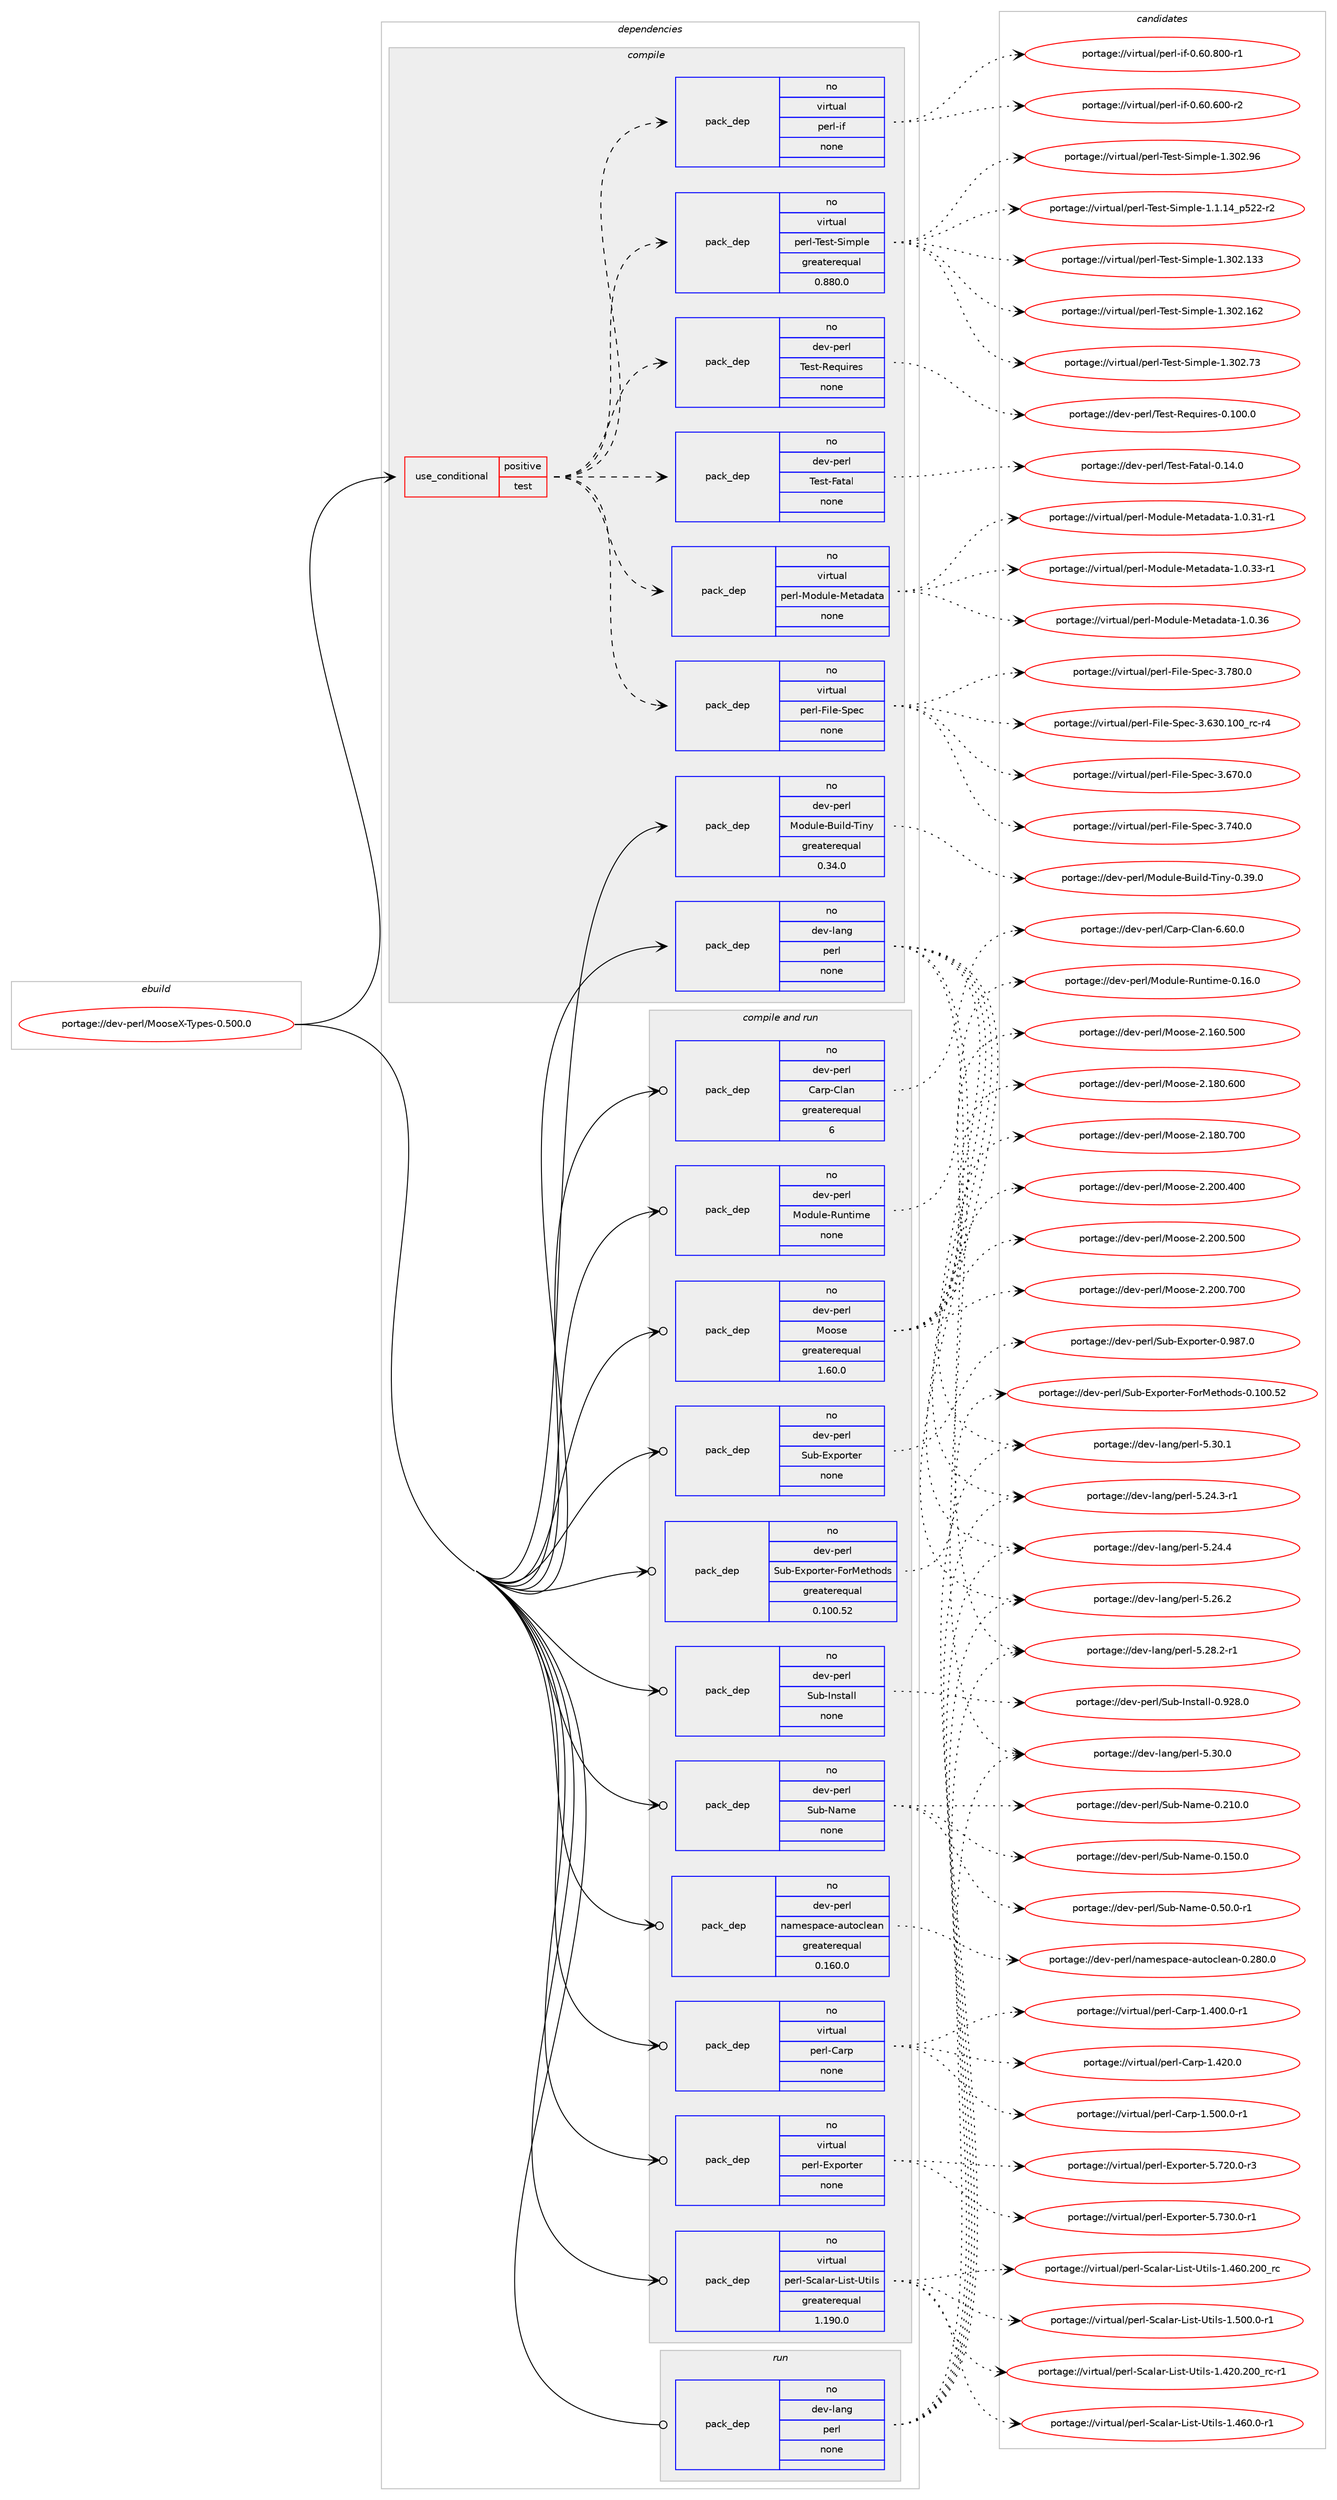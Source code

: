 digraph prolog {

# *************
# Graph options
# *************

newrank=true;
concentrate=true;
compound=true;
graph [rankdir=LR,fontname=Helvetica,fontsize=10,ranksep=1.5];#, ranksep=2.5, nodesep=0.2];
edge  [arrowhead=vee];
node  [fontname=Helvetica,fontsize=10];

# **********
# The ebuild
# **********

subgraph cluster_leftcol {
color=gray;
rank=same;
label=<<i>ebuild</i>>;
id [label="portage://dev-perl/MooseX-Types-0.500.0", color=red, width=4, href="../dev-perl/MooseX-Types-0.500.0.svg"];
}

# ****************
# The dependencies
# ****************

subgraph cluster_midcol {
color=gray;
label=<<i>dependencies</i>>;
subgraph cluster_compile {
fillcolor="#eeeeee";
style=filled;
label=<<i>compile</i>>;
subgraph cond23329 {
dependency117489 [label=<<TABLE BORDER="0" CELLBORDER="1" CELLSPACING="0" CELLPADDING="4"><TR><TD ROWSPAN="3" CELLPADDING="10">use_conditional</TD></TR><TR><TD>positive</TD></TR><TR><TD>test</TD></TR></TABLE>>, shape=none, color=red];
subgraph pack90977 {
dependency117490 [label=<<TABLE BORDER="0" CELLBORDER="1" CELLSPACING="0" CELLPADDING="4" WIDTH="220"><TR><TD ROWSPAN="6" CELLPADDING="30">pack_dep</TD></TR><TR><TD WIDTH="110">no</TD></TR><TR><TD>virtual</TD></TR><TR><TD>perl-File-Spec</TD></TR><TR><TD>none</TD></TR><TR><TD></TD></TR></TABLE>>, shape=none, color=blue];
}
dependency117489:e -> dependency117490:w [weight=20,style="dashed",arrowhead="vee"];
subgraph pack90978 {
dependency117491 [label=<<TABLE BORDER="0" CELLBORDER="1" CELLSPACING="0" CELLPADDING="4" WIDTH="220"><TR><TD ROWSPAN="6" CELLPADDING="30">pack_dep</TD></TR><TR><TD WIDTH="110">no</TD></TR><TR><TD>virtual</TD></TR><TR><TD>perl-Module-Metadata</TD></TR><TR><TD>none</TD></TR><TR><TD></TD></TR></TABLE>>, shape=none, color=blue];
}
dependency117489:e -> dependency117491:w [weight=20,style="dashed",arrowhead="vee"];
subgraph pack90979 {
dependency117492 [label=<<TABLE BORDER="0" CELLBORDER="1" CELLSPACING="0" CELLPADDING="4" WIDTH="220"><TR><TD ROWSPAN="6" CELLPADDING="30">pack_dep</TD></TR><TR><TD WIDTH="110">no</TD></TR><TR><TD>dev-perl</TD></TR><TR><TD>Test-Fatal</TD></TR><TR><TD>none</TD></TR><TR><TD></TD></TR></TABLE>>, shape=none, color=blue];
}
dependency117489:e -> dependency117492:w [weight=20,style="dashed",arrowhead="vee"];
subgraph pack90980 {
dependency117493 [label=<<TABLE BORDER="0" CELLBORDER="1" CELLSPACING="0" CELLPADDING="4" WIDTH="220"><TR><TD ROWSPAN="6" CELLPADDING="30">pack_dep</TD></TR><TR><TD WIDTH="110">no</TD></TR><TR><TD>dev-perl</TD></TR><TR><TD>Test-Requires</TD></TR><TR><TD>none</TD></TR><TR><TD></TD></TR></TABLE>>, shape=none, color=blue];
}
dependency117489:e -> dependency117493:w [weight=20,style="dashed",arrowhead="vee"];
subgraph pack90981 {
dependency117494 [label=<<TABLE BORDER="0" CELLBORDER="1" CELLSPACING="0" CELLPADDING="4" WIDTH="220"><TR><TD ROWSPAN="6" CELLPADDING="30">pack_dep</TD></TR><TR><TD WIDTH="110">no</TD></TR><TR><TD>virtual</TD></TR><TR><TD>perl-Test-Simple</TD></TR><TR><TD>greaterequal</TD></TR><TR><TD>0.880.0</TD></TR></TABLE>>, shape=none, color=blue];
}
dependency117489:e -> dependency117494:w [weight=20,style="dashed",arrowhead="vee"];
subgraph pack90982 {
dependency117495 [label=<<TABLE BORDER="0" CELLBORDER="1" CELLSPACING="0" CELLPADDING="4" WIDTH="220"><TR><TD ROWSPAN="6" CELLPADDING="30">pack_dep</TD></TR><TR><TD WIDTH="110">no</TD></TR><TR><TD>virtual</TD></TR><TR><TD>perl-if</TD></TR><TR><TD>none</TD></TR><TR><TD></TD></TR></TABLE>>, shape=none, color=blue];
}
dependency117489:e -> dependency117495:w [weight=20,style="dashed",arrowhead="vee"];
}
id:e -> dependency117489:w [weight=20,style="solid",arrowhead="vee"];
subgraph pack90983 {
dependency117496 [label=<<TABLE BORDER="0" CELLBORDER="1" CELLSPACING="0" CELLPADDING="4" WIDTH="220"><TR><TD ROWSPAN="6" CELLPADDING="30">pack_dep</TD></TR><TR><TD WIDTH="110">no</TD></TR><TR><TD>dev-lang</TD></TR><TR><TD>perl</TD></TR><TR><TD>none</TD></TR><TR><TD></TD></TR></TABLE>>, shape=none, color=blue];
}
id:e -> dependency117496:w [weight=20,style="solid",arrowhead="vee"];
subgraph pack90984 {
dependency117497 [label=<<TABLE BORDER="0" CELLBORDER="1" CELLSPACING="0" CELLPADDING="4" WIDTH="220"><TR><TD ROWSPAN="6" CELLPADDING="30">pack_dep</TD></TR><TR><TD WIDTH="110">no</TD></TR><TR><TD>dev-perl</TD></TR><TR><TD>Module-Build-Tiny</TD></TR><TR><TD>greaterequal</TD></TR><TR><TD>0.34.0</TD></TR></TABLE>>, shape=none, color=blue];
}
id:e -> dependency117497:w [weight=20,style="solid",arrowhead="vee"];
}
subgraph cluster_compileandrun {
fillcolor="#eeeeee";
style=filled;
label=<<i>compile and run</i>>;
subgraph pack90985 {
dependency117498 [label=<<TABLE BORDER="0" CELLBORDER="1" CELLSPACING="0" CELLPADDING="4" WIDTH="220"><TR><TD ROWSPAN="6" CELLPADDING="30">pack_dep</TD></TR><TR><TD WIDTH="110">no</TD></TR><TR><TD>dev-perl</TD></TR><TR><TD>Carp-Clan</TD></TR><TR><TD>greaterequal</TD></TR><TR><TD>6</TD></TR></TABLE>>, shape=none, color=blue];
}
id:e -> dependency117498:w [weight=20,style="solid",arrowhead="odotvee"];
subgraph pack90986 {
dependency117499 [label=<<TABLE BORDER="0" CELLBORDER="1" CELLSPACING="0" CELLPADDING="4" WIDTH="220"><TR><TD ROWSPAN="6" CELLPADDING="30">pack_dep</TD></TR><TR><TD WIDTH="110">no</TD></TR><TR><TD>dev-perl</TD></TR><TR><TD>Module-Runtime</TD></TR><TR><TD>none</TD></TR><TR><TD></TD></TR></TABLE>>, shape=none, color=blue];
}
id:e -> dependency117499:w [weight=20,style="solid",arrowhead="odotvee"];
subgraph pack90987 {
dependency117500 [label=<<TABLE BORDER="0" CELLBORDER="1" CELLSPACING="0" CELLPADDING="4" WIDTH="220"><TR><TD ROWSPAN="6" CELLPADDING="30">pack_dep</TD></TR><TR><TD WIDTH="110">no</TD></TR><TR><TD>dev-perl</TD></TR><TR><TD>Moose</TD></TR><TR><TD>greaterequal</TD></TR><TR><TD>1.60.0</TD></TR></TABLE>>, shape=none, color=blue];
}
id:e -> dependency117500:w [weight=20,style="solid",arrowhead="odotvee"];
subgraph pack90988 {
dependency117501 [label=<<TABLE BORDER="0" CELLBORDER="1" CELLSPACING="0" CELLPADDING="4" WIDTH="220"><TR><TD ROWSPAN="6" CELLPADDING="30">pack_dep</TD></TR><TR><TD WIDTH="110">no</TD></TR><TR><TD>dev-perl</TD></TR><TR><TD>Sub-Exporter</TD></TR><TR><TD>none</TD></TR><TR><TD></TD></TR></TABLE>>, shape=none, color=blue];
}
id:e -> dependency117501:w [weight=20,style="solid",arrowhead="odotvee"];
subgraph pack90989 {
dependency117502 [label=<<TABLE BORDER="0" CELLBORDER="1" CELLSPACING="0" CELLPADDING="4" WIDTH="220"><TR><TD ROWSPAN="6" CELLPADDING="30">pack_dep</TD></TR><TR><TD WIDTH="110">no</TD></TR><TR><TD>dev-perl</TD></TR><TR><TD>Sub-Exporter-ForMethods</TD></TR><TR><TD>greaterequal</TD></TR><TR><TD>0.100.52</TD></TR></TABLE>>, shape=none, color=blue];
}
id:e -> dependency117502:w [weight=20,style="solid",arrowhead="odotvee"];
subgraph pack90990 {
dependency117503 [label=<<TABLE BORDER="0" CELLBORDER="1" CELLSPACING="0" CELLPADDING="4" WIDTH="220"><TR><TD ROWSPAN="6" CELLPADDING="30">pack_dep</TD></TR><TR><TD WIDTH="110">no</TD></TR><TR><TD>dev-perl</TD></TR><TR><TD>Sub-Install</TD></TR><TR><TD>none</TD></TR><TR><TD></TD></TR></TABLE>>, shape=none, color=blue];
}
id:e -> dependency117503:w [weight=20,style="solid",arrowhead="odotvee"];
subgraph pack90991 {
dependency117504 [label=<<TABLE BORDER="0" CELLBORDER="1" CELLSPACING="0" CELLPADDING="4" WIDTH="220"><TR><TD ROWSPAN="6" CELLPADDING="30">pack_dep</TD></TR><TR><TD WIDTH="110">no</TD></TR><TR><TD>dev-perl</TD></TR><TR><TD>Sub-Name</TD></TR><TR><TD>none</TD></TR><TR><TD></TD></TR></TABLE>>, shape=none, color=blue];
}
id:e -> dependency117504:w [weight=20,style="solid",arrowhead="odotvee"];
subgraph pack90992 {
dependency117505 [label=<<TABLE BORDER="0" CELLBORDER="1" CELLSPACING="0" CELLPADDING="4" WIDTH="220"><TR><TD ROWSPAN="6" CELLPADDING="30">pack_dep</TD></TR><TR><TD WIDTH="110">no</TD></TR><TR><TD>dev-perl</TD></TR><TR><TD>namespace-autoclean</TD></TR><TR><TD>greaterequal</TD></TR><TR><TD>0.160.0</TD></TR></TABLE>>, shape=none, color=blue];
}
id:e -> dependency117505:w [weight=20,style="solid",arrowhead="odotvee"];
subgraph pack90993 {
dependency117506 [label=<<TABLE BORDER="0" CELLBORDER="1" CELLSPACING="0" CELLPADDING="4" WIDTH="220"><TR><TD ROWSPAN="6" CELLPADDING="30">pack_dep</TD></TR><TR><TD WIDTH="110">no</TD></TR><TR><TD>virtual</TD></TR><TR><TD>perl-Carp</TD></TR><TR><TD>none</TD></TR><TR><TD></TD></TR></TABLE>>, shape=none, color=blue];
}
id:e -> dependency117506:w [weight=20,style="solid",arrowhead="odotvee"];
subgraph pack90994 {
dependency117507 [label=<<TABLE BORDER="0" CELLBORDER="1" CELLSPACING="0" CELLPADDING="4" WIDTH="220"><TR><TD ROWSPAN="6" CELLPADDING="30">pack_dep</TD></TR><TR><TD WIDTH="110">no</TD></TR><TR><TD>virtual</TD></TR><TR><TD>perl-Exporter</TD></TR><TR><TD>none</TD></TR><TR><TD></TD></TR></TABLE>>, shape=none, color=blue];
}
id:e -> dependency117507:w [weight=20,style="solid",arrowhead="odotvee"];
subgraph pack90995 {
dependency117508 [label=<<TABLE BORDER="0" CELLBORDER="1" CELLSPACING="0" CELLPADDING="4" WIDTH="220"><TR><TD ROWSPAN="6" CELLPADDING="30">pack_dep</TD></TR><TR><TD WIDTH="110">no</TD></TR><TR><TD>virtual</TD></TR><TR><TD>perl-Scalar-List-Utils</TD></TR><TR><TD>greaterequal</TD></TR><TR><TD>1.190.0</TD></TR></TABLE>>, shape=none, color=blue];
}
id:e -> dependency117508:w [weight=20,style="solid",arrowhead="odotvee"];
}
subgraph cluster_run {
fillcolor="#eeeeee";
style=filled;
label=<<i>run</i>>;
subgraph pack90996 {
dependency117509 [label=<<TABLE BORDER="0" CELLBORDER="1" CELLSPACING="0" CELLPADDING="4" WIDTH="220"><TR><TD ROWSPAN="6" CELLPADDING="30">pack_dep</TD></TR><TR><TD WIDTH="110">no</TD></TR><TR><TD>dev-lang</TD></TR><TR><TD>perl</TD></TR><TR><TD>none</TD></TR><TR><TD></TD></TR></TABLE>>, shape=none, color=blue];
}
id:e -> dependency117509:w [weight=20,style="solid",arrowhead="odot"];
}
}

# **************
# The candidates
# **************

subgraph cluster_choices {
rank=same;
color=gray;
label=<<i>candidates</i>>;

subgraph choice90977 {
color=black;
nodesep=1;
choiceportage118105114116117971084711210111410845701051081014583112101994551465451484649484895114994511452 [label="portage://virtual/perl-File-Spec-3.630.100_rc-r4", color=red, width=4,href="../virtual/perl-File-Spec-3.630.100_rc-r4.svg"];
choiceportage118105114116117971084711210111410845701051081014583112101994551465455484648 [label="portage://virtual/perl-File-Spec-3.670.0", color=red, width=4,href="../virtual/perl-File-Spec-3.670.0.svg"];
choiceportage118105114116117971084711210111410845701051081014583112101994551465552484648 [label="portage://virtual/perl-File-Spec-3.740.0", color=red, width=4,href="../virtual/perl-File-Spec-3.740.0.svg"];
choiceportage118105114116117971084711210111410845701051081014583112101994551465556484648 [label="portage://virtual/perl-File-Spec-3.780.0", color=red, width=4,href="../virtual/perl-File-Spec-3.780.0.svg"];
dependency117490:e -> choiceportage118105114116117971084711210111410845701051081014583112101994551465451484649484895114994511452:w [style=dotted,weight="100"];
dependency117490:e -> choiceportage118105114116117971084711210111410845701051081014583112101994551465455484648:w [style=dotted,weight="100"];
dependency117490:e -> choiceportage118105114116117971084711210111410845701051081014583112101994551465552484648:w [style=dotted,weight="100"];
dependency117490:e -> choiceportage118105114116117971084711210111410845701051081014583112101994551465556484648:w [style=dotted,weight="100"];
}
subgraph choice90978 {
color=black;
nodesep=1;
choiceportage118105114116117971084711210111410845771111001171081014577101116971009711697454946484651494511449 [label="portage://virtual/perl-Module-Metadata-1.0.31-r1", color=red, width=4,href="../virtual/perl-Module-Metadata-1.0.31-r1.svg"];
choiceportage118105114116117971084711210111410845771111001171081014577101116971009711697454946484651514511449 [label="portage://virtual/perl-Module-Metadata-1.0.33-r1", color=red, width=4,href="../virtual/perl-Module-Metadata-1.0.33-r1.svg"];
choiceportage11810511411611797108471121011141084577111100117108101457710111697100971169745494648465154 [label="portage://virtual/perl-Module-Metadata-1.0.36", color=red, width=4,href="../virtual/perl-Module-Metadata-1.0.36.svg"];
dependency117491:e -> choiceportage118105114116117971084711210111410845771111001171081014577101116971009711697454946484651494511449:w [style=dotted,weight="100"];
dependency117491:e -> choiceportage118105114116117971084711210111410845771111001171081014577101116971009711697454946484651514511449:w [style=dotted,weight="100"];
dependency117491:e -> choiceportage11810511411611797108471121011141084577111100117108101457710111697100971169745494648465154:w [style=dotted,weight="100"];
}
subgraph choice90979 {
color=black;
nodesep=1;
choiceportage1001011184511210111410847841011151164570971169710845484649524648 [label="portage://dev-perl/Test-Fatal-0.14.0", color=red, width=4,href="../dev-perl/Test-Fatal-0.14.0.svg"];
dependency117492:e -> choiceportage1001011184511210111410847841011151164570971169710845484649524648:w [style=dotted,weight="100"];
}
subgraph choice90980 {
color=black;
nodesep=1;
choiceportage10010111845112101114108478410111511645821011131171051141011154548464948484648 [label="portage://dev-perl/Test-Requires-0.100.0", color=red, width=4,href="../dev-perl/Test-Requires-0.100.0.svg"];
dependency117493:e -> choiceportage10010111845112101114108478410111511645821011131171051141011154548464948484648:w [style=dotted,weight="100"];
}
subgraph choice90981 {
color=black;
nodesep=1;
choiceportage11810511411611797108471121011141084584101115116458310510911210810145494649464952951125350504511450 [label="portage://virtual/perl-Test-Simple-1.1.14_p522-r2", color=red, width=4,href="../virtual/perl-Test-Simple-1.1.14_p522-r2.svg"];
choiceportage11810511411611797108471121011141084584101115116458310510911210810145494651485046495151 [label="portage://virtual/perl-Test-Simple-1.302.133", color=red, width=4,href="../virtual/perl-Test-Simple-1.302.133.svg"];
choiceportage11810511411611797108471121011141084584101115116458310510911210810145494651485046495450 [label="portage://virtual/perl-Test-Simple-1.302.162", color=red, width=4,href="../virtual/perl-Test-Simple-1.302.162.svg"];
choiceportage118105114116117971084711210111410845841011151164583105109112108101454946514850465551 [label="portage://virtual/perl-Test-Simple-1.302.73", color=red, width=4,href="../virtual/perl-Test-Simple-1.302.73.svg"];
choiceportage118105114116117971084711210111410845841011151164583105109112108101454946514850465754 [label="portage://virtual/perl-Test-Simple-1.302.96", color=red, width=4,href="../virtual/perl-Test-Simple-1.302.96.svg"];
dependency117494:e -> choiceportage11810511411611797108471121011141084584101115116458310510911210810145494649464952951125350504511450:w [style=dotted,weight="100"];
dependency117494:e -> choiceportage11810511411611797108471121011141084584101115116458310510911210810145494651485046495151:w [style=dotted,weight="100"];
dependency117494:e -> choiceportage11810511411611797108471121011141084584101115116458310510911210810145494651485046495450:w [style=dotted,weight="100"];
dependency117494:e -> choiceportage118105114116117971084711210111410845841011151164583105109112108101454946514850465551:w [style=dotted,weight="100"];
dependency117494:e -> choiceportage118105114116117971084711210111410845841011151164583105109112108101454946514850465754:w [style=dotted,weight="100"];
}
subgraph choice90982 {
color=black;
nodesep=1;
choiceportage1181051141161179710847112101114108451051024548465448465448484511450 [label="portage://virtual/perl-if-0.60.600-r2", color=red, width=4,href="../virtual/perl-if-0.60.600-r2.svg"];
choiceportage1181051141161179710847112101114108451051024548465448465648484511449 [label="portage://virtual/perl-if-0.60.800-r1", color=red, width=4,href="../virtual/perl-if-0.60.800-r1.svg"];
dependency117495:e -> choiceportage1181051141161179710847112101114108451051024548465448465448484511450:w [style=dotted,weight="100"];
dependency117495:e -> choiceportage1181051141161179710847112101114108451051024548465448465648484511449:w [style=dotted,weight="100"];
}
subgraph choice90983 {
color=black;
nodesep=1;
choiceportage100101118451089711010347112101114108455346505246514511449 [label="portage://dev-lang/perl-5.24.3-r1", color=red, width=4,href="../dev-lang/perl-5.24.3-r1.svg"];
choiceportage10010111845108971101034711210111410845534650524652 [label="portage://dev-lang/perl-5.24.4", color=red, width=4,href="../dev-lang/perl-5.24.4.svg"];
choiceportage10010111845108971101034711210111410845534650544650 [label="portage://dev-lang/perl-5.26.2", color=red, width=4,href="../dev-lang/perl-5.26.2.svg"];
choiceportage100101118451089711010347112101114108455346505646504511449 [label="portage://dev-lang/perl-5.28.2-r1", color=red, width=4,href="../dev-lang/perl-5.28.2-r1.svg"];
choiceportage10010111845108971101034711210111410845534651484648 [label="portage://dev-lang/perl-5.30.0", color=red, width=4,href="../dev-lang/perl-5.30.0.svg"];
choiceportage10010111845108971101034711210111410845534651484649 [label="portage://dev-lang/perl-5.30.1", color=red, width=4,href="../dev-lang/perl-5.30.1.svg"];
dependency117496:e -> choiceportage100101118451089711010347112101114108455346505246514511449:w [style=dotted,weight="100"];
dependency117496:e -> choiceportage10010111845108971101034711210111410845534650524652:w [style=dotted,weight="100"];
dependency117496:e -> choiceportage10010111845108971101034711210111410845534650544650:w [style=dotted,weight="100"];
dependency117496:e -> choiceportage100101118451089711010347112101114108455346505646504511449:w [style=dotted,weight="100"];
dependency117496:e -> choiceportage10010111845108971101034711210111410845534651484648:w [style=dotted,weight="100"];
dependency117496:e -> choiceportage10010111845108971101034711210111410845534651484649:w [style=dotted,weight="100"];
}
subgraph choice90984 {
color=black;
nodesep=1;
choiceportage1001011184511210111410847771111001171081014566117105108100458410511012145484651574648 [label="portage://dev-perl/Module-Build-Tiny-0.39.0", color=red, width=4,href="../dev-perl/Module-Build-Tiny-0.39.0.svg"];
dependency117497:e -> choiceportage1001011184511210111410847771111001171081014566117105108100458410511012145484651574648:w [style=dotted,weight="100"];
}
subgraph choice90985 {
color=black;
nodesep=1;
choiceportage1001011184511210111410847679711411245671089711045544654484648 [label="portage://dev-perl/Carp-Clan-6.60.0", color=red, width=4,href="../dev-perl/Carp-Clan-6.60.0.svg"];
dependency117498:e -> choiceportage1001011184511210111410847679711411245671089711045544654484648:w [style=dotted,weight="100"];
}
subgraph choice90986 {
color=black;
nodesep=1;
choiceportage100101118451121011141084777111100117108101458211711011610510910145484649544648 [label="portage://dev-perl/Module-Runtime-0.16.0", color=red, width=4,href="../dev-perl/Module-Runtime-0.16.0.svg"];
dependency117499:e -> choiceportage100101118451121011141084777111100117108101458211711011610510910145484649544648:w [style=dotted,weight="100"];
}
subgraph choice90987 {
color=black;
nodesep=1;
choiceportage10010111845112101114108477711111111510145504649544846534848 [label="portage://dev-perl/Moose-2.160.500", color=red, width=4,href="../dev-perl/Moose-2.160.500.svg"];
choiceportage10010111845112101114108477711111111510145504649564846544848 [label="portage://dev-perl/Moose-2.180.600", color=red, width=4,href="../dev-perl/Moose-2.180.600.svg"];
choiceportage10010111845112101114108477711111111510145504649564846554848 [label="portage://dev-perl/Moose-2.180.700", color=red, width=4,href="../dev-perl/Moose-2.180.700.svg"];
choiceportage10010111845112101114108477711111111510145504650484846524848 [label="portage://dev-perl/Moose-2.200.400", color=red, width=4,href="../dev-perl/Moose-2.200.400.svg"];
choiceportage10010111845112101114108477711111111510145504650484846534848 [label="portage://dev-perl/Moose-2.200.500", color=red, width=4,href="../dev-perl/Moose-2.200.500.svg"];
choiceportage10010111845112101114108477711111111510145504650484846554848 [label="portage://dev-perl/Moose-2.200.700", color=red, width=4,href="../dev-perl/Moose-2.200.700.svg"];
dependency117500:e -> choiceportage10010111845112101114108477711111111510145504649544846534848:w [style=dotted,weight="100"];
dependency117500:e -> choiceportage10010111845112101114108477711111111510145504649564846544848:w [style=dotted,weight="100"];
dependency117500:e -> choiceportage10010111845112101114108477711111111510145504649564846554848:w [style=dotted,weight="100"];
dependency117500:e -> choiceportage10010111845112101114108477711111111510145504650484846524848:w [style=dotted,weight="100"];
dependency117500:e -> choiceportage10010111845112101114108477711111111510145504650484846534848:w [style=dotted,weight="100"];
dependency117500:e -> choiceportage10010111845112101114108477711111111510145504650484846554848:w [style=dotted,weight="100"];
}
subgraph choice90988 {
color=black;
nodesep=1;
choiceportage1001011184511210111410847831179845691201121111141161011144548465756554648 [label="portage://dev-perl/Sub-Exporter-0.987.0", color=red, width=4,href="../dev-perl/Sub-Exporter-0.987.0.svg"];
dependency117501:e -> choiceportage1001011184511210111410847831179845691201121111141161011144548465756554648:w [style=dotted,weight="100"];
}
subgraph choice90989 {
color=black;
nodesep=1;
choiceportage100101118451121011141084783117984569120112111114116101114457011111477101116104111100115454846494848465350 [label="portage://dev-perl/Sub-Exporter-ForMethods-0.100.52", color=red, width=4,href="../dev-perl/Sub-Exporter-ForMethods-0.100.52.svg"];
dependency117502:e -> choiceportage100101118451121011141084783117984569120112111114116101114457011111477101116104111100115454846494848465350:w [style=dotted,weight="100"];
}
subgraph choice90990 {
color=black;
nodesep=1;
choiceportage100101118451121011141084783117984573110115116971081084548465750564648 [label="portage://dev-perl/Sub-Install-0.928.0", color=red, width=4,href="../dev-perl/Sub-Install-0.928.0.svg"];
dependency117503:e -> choiceportage100101118451121011141084783117984573110115116971081084548465750564648:w [style=dotted,weight="100"];
}
subgraph choice90991 {
color=black;
nodesep=1;
choiceportage100101118451121011141084783117984578971091014548464953484648 [label="portage://dev-perl/Sub-Name-0.150.0", color=red, width=4,href="../dev-perl/Sub-Name-0.150.0.svg"];
choiceportage100101118451121011141084783117984578971091014548465049484648 [label="portage://dev-perl/Sub-Name-0.210.0", color=red, width=4,href="../dev-perl/Sub-Name-0.210.0.svg"];
choiceportage10010111845112101114108478311798457897109101454846534846484511449 [label="portage://dev-perl/Sub-Name-0.50.0-r1", color=red, width=4,href="../dev-perl/Sub-Name-0.50.0-r1.svg"];
dependency117504:e -> choiceportage100101118451121011141084783117984578971091014548464953484648:w [style=dotted,weight="100"];
dependency117504:e -> choiceportage100101118451121011141084783117984578971091014548465049484648:w [style=dotted,weight="100"];
dependency117504:e -> choiceportage10010111845112101114108478311798457897109101454846534846484511449:w [style=dotted,weight="100"];
}
subgraph choice90992 {
color=black;
nodesep=1;
choiceportage1001011184511210111410847110971091011151129799101459711711611199108101971104548465056484648 [label="portage://dev-perl/namespace-autoclean-0.280.0", color=red, width=4,href="../dev-perl/namespace-autoclean-0.280.0.svg"];
dependency117505:e -> choiceportage1001011184511210111410847110971091011151129799101459711711611199108101971104548465056484648:w [style=dotted,weight="100"];
}
subgraph choice90993 {
color=black;
nodesep=1;
choiceportage118105114116117971084711210111410845679711411245494652484846484511449 [label="portage://virtual/perl-Carp-1.400.0-r1", color=red, width=4,href="../virtual/perl-Carp-1.400.0-r1.svg"];
choiceportage11810511411611797108471121011141084567971141124549465250484648 [label="portage://virtual/perl-Carp-1.420.0", color=red, width=4,href="../virtual/perl-Carp-1.420.0.svg"];
choiceportage118105114116117971084711210111410845679711411245494653484846484511449 [label="portage://virtual/perl-Carp-1.500.0-r1", color=red, width=4,href="../virtual/perl-Carp-1.500.0-r1.svg"];
dependency117506:e -> choiceportage118105114116117971084711210111410845679711411245494652484846484511449:w [style=dotted,weight="100"];
dependency117506:e -> choiceportage11810511411611797108471121011141084567971141124549465250484648:w [style=dotted,weight="100"];
dependency117506:e -> choiceportage118105114116117971084711210111410845679711411245494653484846484511449:w [style=dotted,weight="100"];
}
subgraph choice90994 {
color=black;
nodesep=1;
choiceportage1181051141161179710847112101114108456912011211111411610111445534655504846484511451 [label="portage://virtual/perl-Exporter-5.720.0-r3", color=red, width=4,href="../virtual/perl-Exporter-5.720.0-r3.svg"];
choiceportage1181051141161179710847112101114108456912011211111411610111445534655514846484511449 [label="portage://virtual/perl-Exporter-5.730.0-r1", color=red, width=4,href="../virtual/perl-Exporter-5.730.0-r1.svg"];
dependency117507:e -> choiceportage1181051141161179710847112101114108456912011211111411610111445534655504846484511451:w [style=dotted,weight="100"];
dependency117507:e -> choiceportage1181051141161179710847112101114108456912011211111411610111445534655514846484511449:w [style=dotted,weight="100"];
}
subgraph choice90995 {
color=black;
nodesep=1;
choiceportage11810511411611797108471121011141084583999710897114457610511511645851161051081154549465250484650484895114994511449 [label="portage://virtual/perl-Scalar-List-Utils-1.420.200_rc-r1", color=red, width=4,href="../virtual/perl-Scalar-List-Utils-1.420.200_rc-r1.svg"];
choiceportage118105114116117971084711210111410845839997108971144576105115116458511610510811545494652544846484511449 [label="portage://virtual/perl-Scalar-List-Utils-1.460.0-r1", color=red, width=4,href="../virtual/perl-Scalar-List-Utils-1.460.0-r1.svg"];
choiceportage1181051141161179710847112101114108458399971089711445761051151164585116105108115454946525448465048489511499 [label="portage://virtual/perl-Scalar-List-Utils-1.460.200_rc", color=red, width=4,href="../virtual/perl-Scalar-List-Utils-1.460.200_rc.svg"];
choiceportage118105114116117971084711210111410845839997108971144576105115116458511610510811545494653484846484511449 [label="portage://virtual/perl-Scalar-List-Utils-1.500.0-r1", color=red, width=4,href="../virtual/perl-Scalar-List-Utils-1.500.0-r1.svg"];
dependency117508:e -> choiceportage11810511411611797108471121011141084583999710897114457610511511645851161051081154549465250484650484895114994511449:w [style=dotted,weight="100"];
dependency117508:e -> choiceportage118105114116117971084711210111410845839997108971144576105115116458511610510811545494652544846484511449:w [style=dotted,weight="100"];
dependency117508:e -> choiceportage1181051141161179710847112101114108458399971089711445761051151164585116105108115454946525448465048489511499:w [style=dotted,weight="100"];
dependency117508:e -> choiceportage118105114116117971084711210111410845839997108971144576105115116458511610510811545494653484846484511449:w [style=dotted,weight="100"];
}
subgraph choice90996 {
color=black;
nodesep=1;
choiceportage100101118451089711010347112101114108455346505246514511449 [label="portage://dev-lang/perl-5.24.3-r1", color=red, width=4,href="../dev-lang/perl-5.24.3-r1.svg"];
choiceportage10010111845108971101034711210111410845534650524652 [label="portage://dev-lang/perl-5.24.4", color=red, width=4,href="../dev-lang/perl-5.24.4.svg"];
choiceportage10010111845108971101034711210111410845534650544650 [label="portage://dev-lang/perl-5.26.2", color=red, width=4,href="../dev-lang/perl-5.26.2.svg"];
choiceportage100101118451089711010347112101114108455346505646504511449 [label="portage://dev-lang/perl-5.28.2-r1", color=red, width=4,href="../dev-lang/perl-5.28.2-r1.svg"];
choiceportage10010111845108971101034711210111410845534651484648 [label="portage://dev-lang/perl-5.30.0", color=red, width=4,href="../dev-lang/perl-5.30.0.svg"];
choiceportage10010111845108971101034711210111410845534651484649 [label="portage://dev-lang/perl-5.30.1", color=red, width=4,href="../dev-lang/perl-5.30.1.svg"];
dependency117509:e -> choiceportage100101118451089711010347112101114108455346505246514511449:w [style=dotted,weight="100"];
dependency117509:e -> choiceportage10010111845108971101034711210111410845534650524652:w [style=dotted,weight="100"];
dependency117509:e -> choiceportage10010111845108971101034711210111410845534650544650:w [style=dotted,weight="100"];
dependency117509:e -> choiceportage100101118451089711010347112101114108455346505646504511449:w [style=dotted,weight="100"];
dependency117509:e -> choiceportage10010111845108971101034711210111410845534651484648:w [style=dotted,weight="100"];
dependency117509:e -> choiceportage10010111845108971101034711210111410845534651484649:w [style=dotted,weight="100"];
}
}

}
